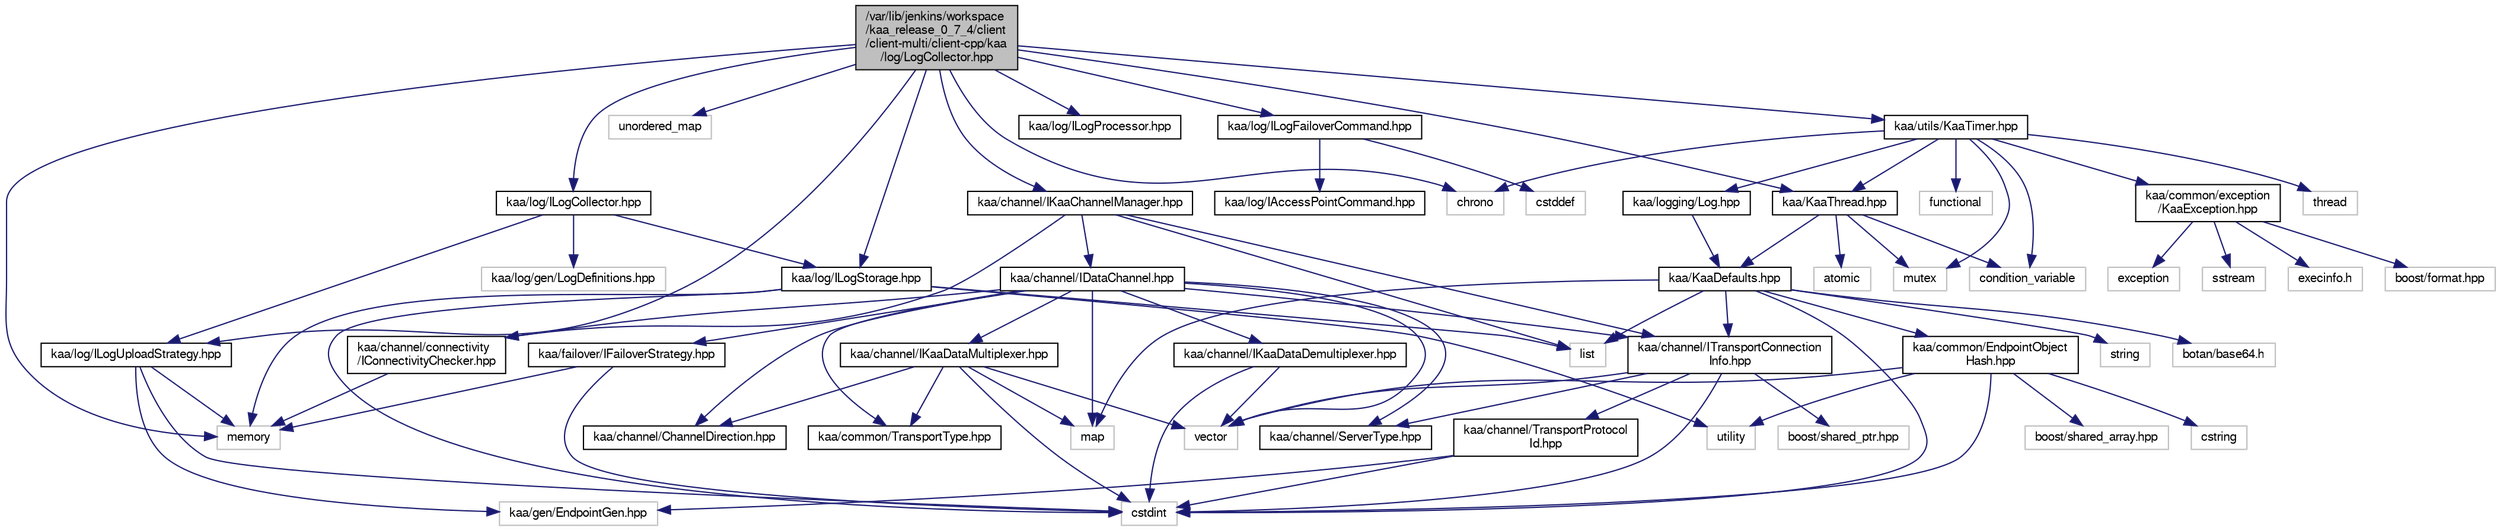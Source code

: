 digraph "/var/lib/jenkins/workspace/kaa_release_0_7_4/client/client-multi/client-cpp/kaa/log/LogCollector.hpp"
{
  bgcolor="transparent";
  edge [fontname="FreeSans",fontsize="10",labelfontname="FreeSans",labelfontsize="10"];
  node [fontname="FreeSans",fontsize="10",shape=record];
  Node1 [label="/var/lib/jenkins/workspace\l/kaa_release_0_7_4/client\l/client-multi/client-cpp/kaa\l/log/LogCollector.hpp",height=0.2,width=0.4,color="black", fillcolor="grey75", style="filled" fontcolor="black"];
  Node1 -> Node2 [color="midnightblue",fontsize="10",style="solid",fontname="FreeSans"];
  Node2 [label="chrono",height=0.2,width=0.4,color="grey75"];
  Node1 -> Node3 [color="midnightblue",fontsize="10",style="solid",fontname="FreeSans"];
  Node3 [label="memory",height=0.2,width=0.4,color="grey75"];
  Node1 -> Node4 [color="midnightblue",fontsize="10",style="solid",fontname="FreeSans"];
  Node4 [label="unordered_map",height=0.2,width=0.4,color="grey75"];
  Node1 -> Node5 [color="midnightblue",fontsize="10",style="solid",fontname="FreeSans"];
  Node5 [label="kaa/KaaThread.hpp",height=0.2,width=0.4,color="black",URL="$KaaThread_8hpp.html"];
  Node5 -> Node6 [color="midnightblue",fontsize="10",style="solid",fontname="FreeSans"];
  Node6 [label="kaa/KaaDefaults.hpp",height=0.2,width=0.4,color="black",URL="$KaaDefaults_8hpp.html"];
  Node6 -> Node7 [color="midnightblue",fontsize="10",style="solid",fontname="FreeSans"];
  Node7 [label="map",height=0.2,width=0.4,color="grey75"];
  Node6 -> Node8 [color="midnightblue",fontsize="10",style="solid",fontname="FreeSans"];
  Node8 [label="list",height=0.2,width=0.4,color="grey75"];
  Node6 -> Node9 [color="midnightblue",fontsize="10",style="solid",fontname="FreeSans"];
  Node9 [label="string",height=0.2,width=0.4,color="grey75"];
  Node6 -> Node10 [color="midnightblue",fontsize="10",style="solid",fontname="FreeSans"];
  Node10 [label="botan/base64.h",height=0.2,width=0.4,color="grey75"];
  Node6 -> Node11 [color="midnightblue",fontsize="10",style="solid",fontname="FreeSans"];
  Node11 [label="cstdint",height=0.2,width=0.4,color="grey75"];
  Node6 -> Node12 [color="midnightblue",fontsize="10",style="solid",fontname="FreeSans"];
  Node12 [label="kaa/common/EndpointObject\lHash.hpp",height=0.2,width=0.4,color="black",URL="$EndpointObjectHash_8hpp.html"];
  Node12 -> Node13 [color="midnightblue",fontsize="10",style="solid",fontname="FreeSans"];
  Node13 [label="utility",height=0.2,width=0.4,color="grey75"];
  Node12 -> Node14 [color="midnightblue",fontsize="10",style="solid",fontname="FreeSans"];
  Node14 [label="cstring",height=0.2,width=0.4,color="grey75"];
  Node12 -> Node15 [color="midnightblue",fontsize="10",style="solid",fontname="FreeSans"];
  Node15 [label="vector",height=0.2,width=0.4,color="grey75"];
  Node12 -> Node11 [color="midnightblue",fontsize="10",style="solid",fontname="FreeSans"];
  Node12 -> Node16 [color="midnightblue",fontsize="10",style="solid",fontname="FreeSans"];
  Node16 [label="boost/shared_array.hpp",height=0.2,width=0.4,color="grey75"];
  Node6 -> Node17 [color="midnightblue",fontsize="10",style="solid",fontname="FreeSans"];
  Node17 [label="kaa/channel/ITransportConnection\lInfo.hpp",height=0.2,width=0.4,color="black",URL="$ITransportConnectionInfo_8hpp.html"];
  Node17 -> Node11 [color="midnightblue",fontsize="10",style="solid",fontname="FreeSans"];
  Node17 -> Node15 [color="midnightblue",fontsize="10",style="solid",fontname="FreeSans"];
  Node17 -> Node18 [color="midnightblue",fontsize="10",style="solid",fontname="FreeSans"];
  Node18 [label="boost/shared_ptr.hpp",height=0.2,width=0.4,color="grey75"];
  Node17 -> Node19 [color="midnightblue",fontsize="10",style="solid",fontname="FreeSans"];
  Node19 [label="kaa/channel/ServerType.hpp",height=0.2,width=0.4,color="black",URL="$ServerType_8hpp.html"];
  Node17 -> Node20 [color="midnightblue",fontsize="10",style="solid",fontname="FreeSans"];
  Node20 [label="kaa/channel/TransportProtocol\lId.hpp",height=0.2,width=0.4,color="black",URL="$TransportProtocolId_8hpp.html"];
  Node20 -> Node11 [color="midnightblue",fontsize="10",style="solid",fontname="FreeSans"];
  Node20 -> Node21 [color="midnightblue",fontsize="10",style="solid",fontname="FreeSans"];
  Node21 [label="kaa/gen/EndpointGen.hpp",height=0.2,width=0.4,color="grey75"];
  Node5 -> Node22 [color="midnightblue",fontsize="10",style="solid",fontname="FreeSans"];
  Node22 [label="mutex",height=0.2,width=0.4,color="grey75"];
  Node5 -> Node23 [color="midnightblue",fontsize="10",style="solid",fontname="FreeSans"];
  Node23 [label="atomic",height=0.2,width=0.4,color="grey75"];
  Node5 -> Node24 [color="midnightblue",fontsize="10",style="solid",fontname="FreeSans"];
  Node24 [label="condition_variable",height=0.2,width=0.4,color="grey75"];
  Node1 -> Node25 [color="midnightblue",fontsize="10",style="solid",fontname="FreeSans"];
  Node25 [label="kaa/log/ILogStorage.hpp",height=0.2,width=0.4,color="black",URL="$ILogStorage_8hpp.html"];
  Node25 -> Node8 [color="midnightblue",fontsize="10",style="solid",fontname="FreeSans"];
  Node25 -> Node3 [color="midnightblue",fontsize="10",style="solid",fontname="FreeSans"];
  Node25 -> Node11 [color="midnightblue",fontsize="10",style="solid",fontname="FreeSans"];
  Node25 -> Node13 [color="midnightblue",fontsize="10",style="solid",fontname="FreeSans"];
  Node1 -> Node26 [color="midnightblue",fontsize="10",style="solid",fontname="FreeSans"];
  Node26 [label="kaa/log/ILogCollector.hpp",height=0.2,width=0.4,color="black",URL="$ILogCollector_8hpp.html",tooltip="NOTE: THIS FILE IS AUTO-GENERATED. DO NOT EDIT IT MANUALLY. "];
  Node26 -> Node27 [color="midnightblue",fontsize="10",style="solid",fontname="FreeSans"];
  Node27 [label="kaa/log/gen/LogDefinitions.hpp",height=0.2,width=0.4,color="grey75"];
  Node26 -> Node25 [color="midnightblue",fontsize="10",style="solid",fontname="FreeSans"];
  Node26 -> Node28 [color="midnightblue",fontsize="10",style="solid",fontname="FreeSans"];
  Node28 [label="kaa/log/ILogUploadStrategy.hpp",height=0.2,width=0.4,color="black",URL="$ILogUploadStrategy_8hpp.html"];
  Node28 -> Node3 [color="midnightblue",fontsize="10",style="solid",fontname="FreeSans"];
  Node28 -> Node11 [color="midnightblue",fontsize="10",style="solid",fontname="FreeSans"];
  Node28 -> Node21 [color="midnightblue",fontsize="10",style="solid",fontname="FreeSans"];
  Node1 -> Node29 [color="midnightblue",fontsize="10",style="solid",fontname="FreeSans"];
  Node29 [label="kaa/log/ILogProcessor.hpp",height=0.2,width=0.4,color="black",URL="$ILogProcessor_8hpp.html"];
  Node1 -> Node28 [color="midnightblue",fontsize="10",style="solid",fontname="FreeSans"];
  Node1 -> Node30 [color="midnightblue",fontsize="10",style="solid",fontname="FreeSans"];
  Node30 [label="kaa/channel/IKaaChannelManager.hpp",height=0.2,width=0.4,color="black",URL="$IKaaChannelManager_8hpp.html"];
  Node30 -> Node8 [color="midnightblue",fontsize="10",style="solid",fontname="FreeSans"];
  Node30 -> Node31 [color="midnightblue",fontsize="10",style="solid",fontname="FreeSans"];
  Node31 [label="kaa/channel/IDataChannel.hpp",height=0.2,width=0.4,color="black",URL="$IDataChannel_8hpp.html"];
  Node31 -> Node15 [color="midnightblue",fontsize="10",style="solid",fontname="FreeSans"];
  Node31 -> Node7 [color="midnightblue",fontsize="10",style="solid",fontname="FreeSans"];
  Node31 -> Node32 [color="midnightblue",fontsize="10",style="solid",fontname="FreeSans"];
  Node32 [label="kaa/failover/IFailoverStrategy.hpp",height=0.2,width=0.4,color="black",URL="$IFailoverStrategy_8hpp.html"];
  Node32 -> Node3 [color="midnightblue",fontsize="10",style="solid",fontname="FreeSans"];
  Node32 -> Node11 [color="midnightblue",fontsize="10",style="solid",fontname="FreeSans"];
  Node31 -> Node19 [color="midnightblue",fontsize="10",style="solid",fontname="FreeSans"];
  Node31 -> Node33 [color="midnightblue",fontsize="10",style="solid",fontname="FreeSans"];
  Node33 [label="kaa/common/TransportType.hpp",height=0.2,width=0.4,color="black",URL="$TransportType_8hpp.html"];
  Node31 -> Node34 [color="midnightblue",fontsize="10",style="solid",fontname="FreeSans"];
  Node34 [label="kaa/channel/ChannelDirection.hpp",height=0.2,width=0.4,color="black",URL="$ChannelDirection_8hpp.html"];
  Node31 -> Node35 [color="midnightblue",fontsize="10",style="solid",fontname="FreeSans"];
  Node35 [label="kaa/channel/IKaaDataMultiplexer.hpp",height=0.2,width=0.4,color="black",URL="$IKaaDataMultiplexer_8hpp.html"];
  Node35 -> Node11 [color="midnightblue",fontsize="10",style="solid",fontname="FreeSans"];
  Node35 -> Node7 [color="midnightblue",fontsize="10",style="solid",fontname="FreeSans"];
  Node35 -> Node15 [color="midnightblue",fontsize="10",style="solid",fontname="FreeSans"];
  Node35 -> Node33 [color="midnightblue",fontsize="10",style="solid",fontname="FreeSans"];
  Node35 -> Node34 [color="midnightblue",fontsize="10",style="solid",fontname="FreeSans"];
  Node31 -> Node36 [color="midnightblue",fontsize="10",style="solid",fontname="FreeSans"];
  Node36 [label="kaa/channel/IKaaDataDemultiplexer.hpp",height=0.2,width=0.4,color="black",URL="$IKaaDataDemultiplexer_8hpp.html"];
  Node36 -> Node11 [color="midnightblue",fontsize="10",style="solid",fontname="FreeSans"];
  Node36 -> Node15 [color="midnightblue",fontsize="10",style="solid",fontname="FreeSans"];
  Node31 -> Node17 [color="midnightblue",fontsize="10",style="solid",fontname="FreeSans"];
  Node31 -> Node37 [color="midnightblue",fontsize="10",style="solid",fontname="FreeSans"];
  Node37 [label="kaa/channel/connectivity\l/IConnectivityChecker.hpp",height=0.2,width=0.4,color="black",URL="$IConnectivityChecker_8hpp.html"];
  Node37 -> Node3 [color="midnightblue",fontsize="10",style="solid",fontname="FreeSans"];
  Node30 -> Node17 [color="midnightblue",fontsize="10",style="solid",fontname="FreeSans"];
  Node30 -> Node37 [color="midnightblue",fontsize="10",style="solid",fontname="FreeSans"];
  Node1 -> Node38 [color="midnightblue",fontsize="10",style="solid",fontname="FreeSans"];
  Node38 [label="kaa/log/ILogFailoverCommand.hpp",height=0.2,width=0.4,color="black",URL="$ILogFailoverCommand_8hpp.html"];
  Node38 -> Node39 [color="midnightblue",fontsize="10",style="solid",fontname="FreeSans"];
  Node39 [label="cstddef",height=0.2,width=0.4,color="grey75"];
  Node38 -> Node40 [color="midnightblue",fontsize="10",style="solid",fontname="FreeSans"];
  Node40 [label="kaa/log/IAccessPointCommand.hpp",height=0.2,width=0.4,color="black",URL="$IAccessPointCommand_8hpp.html"];
  Node1 -> Node41 [color="midnightblue",fontsize="10",style="solid",fontname="FreeSans"];
  Node41 [label="kaa/utils/KaaTimer.hpp",height=0.2,width=0.4,color="black",URL="$KaaTimer_8hpp.html"];
  Node41 -> Node2 [color="midnightblue",fontsize="10",style="solid",fontname="FreeSans"];
  Node41 -> Node22 [color="midnightblue",fontsize="10",style="solid",fontname="FreeSans"];
  Node41 -> Node42 [color="midnightblue",fontsize="10",style="solid",fontname="FreeSans"];
  Node42 [label="thread",height=0.2,width=0.4,color="grey75"];
  Node41 -> Node43 [color="midnightblue",fontsize="10",style="solid",fontname="FreeSans"];
  Node43 [label="functional",height=0.2,width=0.4,color="grey75"];
  Node41 -> Node24 [color="midnightblue",fontsize="10",style="solid",fontname="FreeSans"];
  Node41 -> Node5 [color="midnightblue",fontsize="10",style="solid",fontname="FreeSans"];
  Node41 -> Node44 [color="midnightblue",fontsize="10",style="solid",fontname="FreeSans"];
  Node44 [label="kaa/logging/Log.hpp",height=0.2,width=0.4,color="black",URL="$Log_8hpp.html"];
  Node44 -> Node6 [color="midnightblue",fontsize="10",style="solid",fontname="FreeSans"];
  Node41 -> Node45 [color="midnightblue",fontsize="10",style="solid",fontname="FreeSans"];
  Node45 [label="kaa/common/exception\l/KaaException.hpp",height=0.2,width=0.4,color="black",URL="$KaaException_8hpp.html"];
  Node45 -> Node46 [color="midnightblue",fontsize="10",style="solid",fontname="FreeSans"];
  Node46 [label="boost/format.hpp",height=0.2,width=0.4,color="grey75"];
  Node45 -> Node47 [color="midnightblue",fontsize="10",style="solid",fontname="FreeSans"];
  Node47 [label="exception",height=0.2,width=0.4,color="grey75"];
  Node45 -> Node48 [color="midnightblue",fontsize="10",style="solid",fontname="FreeSans"];
  Node48 [label="sstream",height=0.2,width=0.4,color="grey75"];
  Node45 -> Node49 [color="midnightblue",fontsize="10",style="solid",fontname="FreeSans"];
  Node49 [label="execinfo.h",height=0.2,width=0.4,color="grey75"];
}
